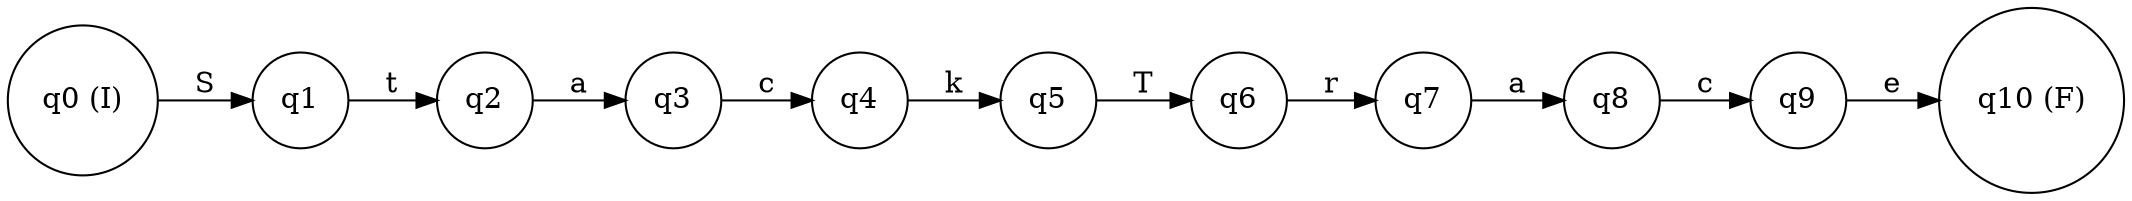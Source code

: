 digraph finite_state_machine {
rankdir=LR;
node [shape = circle];
q0 [label="q0 (I)"];
q1 [label="q1"];
q2 [label="q2"];
q3 [label="q3"];
q4 [label="q4"];
q5 [label="q5"];
q6 [label="q6"];
q7 [label="q7"];
q8 [label="q8"];
q9 [label="q9"];
q10 [label="q10 (F)"];
q0 -> q1 [label="S"];
q1 -> q2 [label="t"];
q2 -> q3 [label="a"];
q3 -> q4 [label="c"];
q4 -> q5 [label="k"];
q5 -> q6 [label="T"];
q6 -> q7 [label="r"];
q7 -> q8 [label="a"];
q8 -> q9 [label="c"];
q9 -> q10 [label="e"];
}